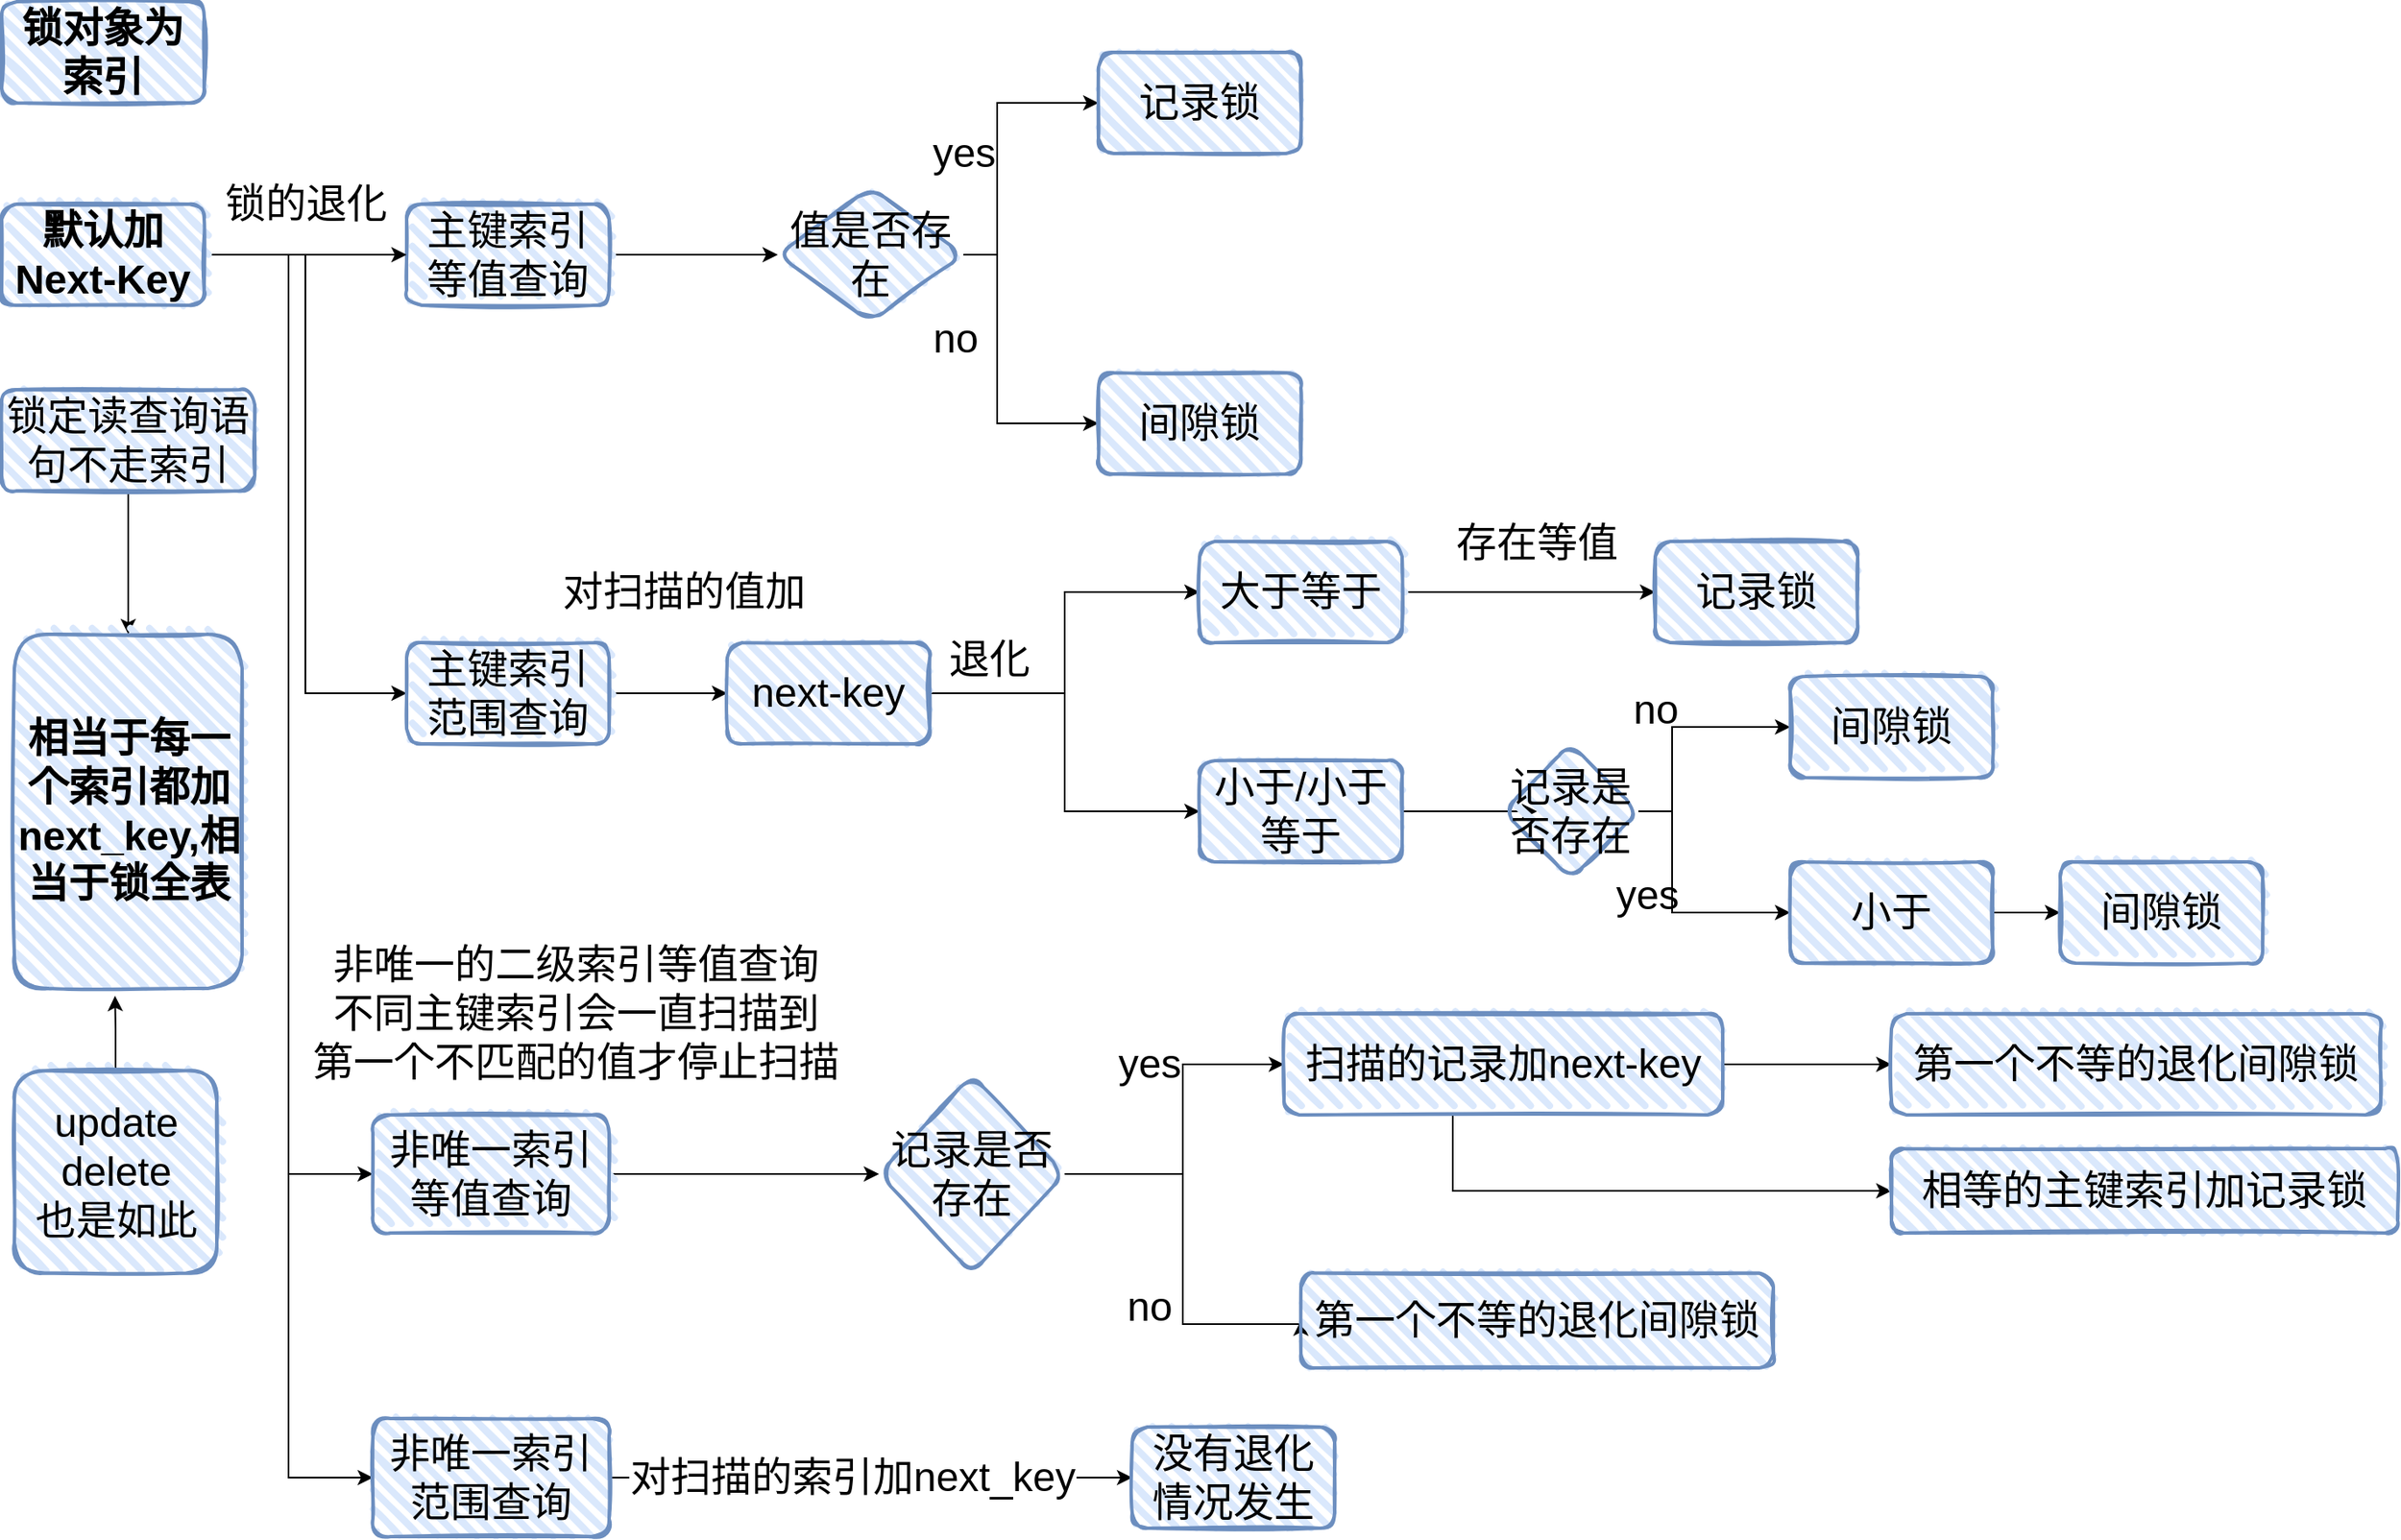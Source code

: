 <mxfile version="20.8.4" type="github">
  <diagram id="UqwzHH5OhLbGryTZ87G5" name="第 1 页">
    <mxGraphModel dx="1425" dy="787" grid="1" gridSize="10" guides="1" tooltips="1" connect="1" arrows="1" fold="1" page="1" pageScale="1" pageWidth="827" pageHeight="1169" math="0" shadow="0">
      <root>
        <mxCell id="0" />
        <mxCell id="1" parent="0" />
        <mxCell id="57MqOVcBMNkXq749Byp7-1" value="锁对象为索引" style="rounded=1;whiteSpace=wrap;html=1;strokeWidth=2;fillWeight=4;hachureGap=8;hachureAngle=45;fillColor=#dae8fc;sketch=1;glass=0;strokeColor=#6c8ebf;fontSize=24;fontStyle=1;fontFamily=Helvetica;fontColor=default;" vertex="1" parent="1">
          <mxGeometry x="10" y="30" width="120" height="60" as="geometry" />
        </mxCell>
        <mxCell id="57MqOVcBMNkXq749Byp7-16" value="" style="edgeStyle=orthogonalEdgeStyle;rounded=0;orthogonalLoop=1;jettySize=auto;html=1;fontFamily=Helvetica;fontSize=24;fontColor=default;" edge="1" parent="1" source="57MqOVcBMNkXq749Byp7-10" target="57MqOVcBMNkXq749Byp7-15">
          <mxGeometry relative="1" as="geometry" />
        </mxCell>
        <mxCell id="57MqOVcBMNkXq749Byp7-10" value="主键索引等值查询" style="whiteSpace=wrap;html=1;rounded=1;glass=0;sketch=1;fillWeight=4;hachureGap=8;hachureAngle=45;strokeColor=#6c8ebf;strokeWidth=2;fontFamily=Helvetica;fontSize=24;fontColor=default;fillColor=#dae8fc;" vertex="1" parent="1">
          <mxGeometry x="250" y="150" width="120" height="60" as="geometry" />
        </mxCell>
        <mxCell id="57MqOVcBMNkXq749Byp7-14" style="edgeStyle=orthogonalEdgeStyle;rounded=0;orthogonalLoop=1;jettySize=auto;html=1;entryX=0;entryY=0.5;entryDx=0;entryDy=0;fontFamily=Helvetica;fontSize=24;fontColor=default;" edge="1" parent="1" source="57MqOVcBMNkXq749Byp7-11" target="57MqOVcBMNkXq749Byp7-10">
          <mxGeometry relative="1" as="geometry" />
        </mxCell>
        <mxCell id="57MqOVcBMNkXq749Byp7-29" style="edgeStyle=orthogonalEdgeStyle;rounded=0;orthogonalLoop=1;jettySize=auto;html=1;entryX=0;entryY=0.5;entryDx=0;entryDy=0;fontFamily=Helvetica;fontSize=24;fontColor=default;" edge="1" parent="1" source="57MqOVcBMNkXq749Byp7-11" target="57MqOVcBMNkXq749Byp7-28">
          <mxGeometry relative="1" as="geometry" />
        </mxCell>
        <mxCell id="57MqOVcBMNkXq749Byp7-78" style="edgeStyle=orthogonalEdgeStyle;rounded=0;orthogonalLoop=1;jettySize=auto;html=1;entryX=0;entryY=0.5;entryDx=0;entryDy=0;fontFamily=Helvetica;fontSize=24;fontColor=default;" edge="1" parent="1" source="57MqOVcBMNkXq749Byp7-11" target="57MqOVcBMNkXq749Byp7-75">
          <mxGeometry relative="1" as="geometry" />
        </mxCell>
        <mxCell id="57MqOVcBMNkXq749Byp7-97" style="edgeStyle=orthogonalEdgeStyle;rounded=0;orthogonalLoop=1;jettySize=auto;html=1;entryX=0;entryY=0.5;entryDx=0;entryDy=0;fontFamily=Helvetica;fontSize=24;fontColor=default;" edge="1" parent="1" source="57MqOVcBMNkXq749Byp7-11" target="57MqOVcBMNkXq749Byp7-77">
          <mxGeometry relative="1" as="geometry" />
        </mxCell>
        <mxCell id="57MqOVcBMNkXq749Byp7-11" value="默认加Next-Key" style="rounded=1;whiteSpace=wrap;html=1;strokeWidth=2;fillWeight=4;hachureGap=8;hachureAngle=45;fillColor=#dae8fc;sketch=1;glass=0;strokeColor=#6c8ebf;fontSize=24;fontStyle=1;fontFamily=Helvetica;fontColor=default;" vertex="1" parent="1">
          <mxGeometry x="10" y="150" width="120" height="60" as="geometry" />
        </mxCell>
        <mxCell id="57MqOVcBMNkXq749Byp7-13" value="锁的退化" style="text;html=1;align=center;verticalAlign=middle;resizable=0;points=[];autosize=1;strokeColor=none;fillColor=none;fontSize=24;fontFamily=Helvetica;fontColor=default;" vertex="1" parent="1">
          <mxGeometry x="130" y="130" width="120" height="40" as="geometry" />
        </mxCell>
        <mxCell id="57MqOVcBMNkXq749Byp7-18" value="" style="edgeStyle=orthogonalEdgeStyle;rounded=0;orthogonalLoop=1;jettySize=auto;html=1;fontFamily=Helvetica;fontSize=24;fontColor=default;" edge="1" parent="1" source="57MqOVcBMNkXq749Byp7-15" target="57MqOVcBMNkXq749Byp7-17">
          <mxGeometry relative="1" as="geometry">
            <Array as="points">
              <mxPoint x="600" y="180" />
              <mxPoint x="600" y="90" />
            </Array>
          </mxGeometry>
        </mxCell>
        <mxCell id="57MqOVcBMNkXq749Byp7-26" style="edgeStyle=orthogonalEdgeStyle;rounded=0;orthogonalLoop=1;jettySize=auto;html=1;entryX=0;entryY=0.5;entryDx=0;entryDy=0;fontFamily=Helvetica;fontSize=24;fontColor=default;" edge="1" parent="1" source="57MqOVcBMNkXq749Byp7-15" target="57MqOVcBMNkXq749Byp7-25">
          <mxGeometry relative="1" as="geometry">
            <Array as="points">
              <mxPoint x="600" y="180" />
              <mxPoint x="600" y="280" />
            </Array>
          </mxGeometry>
        </mxCell>
        <mxCell id="57MqOVcBMNkXq749Byp7-15" value="值是否存在" style="rhombus;whiteSpace=wrap;html=1;fontSize=24;fillColor=#dae8fc;strokeColor=#6c8ebf;rounded=1;glass=0;sketch=1;fillWeight=4;hachureGap=8;hachureAngle=45;strokeWidth=2;" vertex="1" parent="1">
          <mxGeometry x="470" y="140" width="110" height="80" as="geometry" />
        </mxCell>
        <mxCell id="57MqOVcBMNkXq749Byp7-17" value="记录锁" style="whiteSpace=wrap;html=1;fontSize=24;fillColor=#dae8fc;strokeColor=#6c8ebf;rounded=1;glass=0;sketch=1;fillWeight=4;hachureGap=8;hachureAngle=45;strokeWidth=2;" vertex="1" parent="1">
          <mxGeometry x="660" y="60" width="120" height="60" as="geometry" />
        </mxCell>
        <mxCell id="57MqOVcBMNkXq749Byp7-20" value="yes" style="text;html=1;align=center;verticalAlign=middle;resizable=0;points=[];autosize=1;strokeColor=none;fillColor=none;fontSize=24;fontFamily=Helvetica;fontColor=default;" vertex="1" parent="1">
          <mxGeometry x="550" y="100" width="60" height="40" as="geometry" />
        </mxCell>
        <mxCell id="57MqOVcBMNkXq749Byp7-25" value="间隙锁" style="whiteSpace=wrap;html=1;rounded=1;glass=0;sketch=1;fillWeight=4;hachureGap=8;hachureAngle=45;strokeColor=#6c8ebf;strokeWidth=2;fontFamily=Helvetica;fontSize=24;fontColor=default;fillColor=#dae8fc;" vertex="1" parent="1">
          <mxGeometry x="660" y="250" width="120" height="60" as="geometry" />
        </mxCell>
        <mxCell id="57MqOVcBMNkXq749Byp7-27" value="no" style="text;html=1;align=center;verticalAlign=middle;resizable=0;points=[];autosize=1;strokeColor=none;fillColor=none;fontSize=24;fontFamily=Helvetica;fontColor=default;" vertex="1" parent="1">
          <mxGeometry x="550" y="210" width="50" height="40" as="geometry" />
        </mxCell>
        <mxCell id="57MqOVcBMNkXq749Byp7-43" style="edgeStyle=orthogonalEdgeStyle;rounded=0;orthogonalLoop=1;jettySize=auto;html=1;entryX=0;entryY=0.5;entryDx=0;entryDy=0;fontFamily=Helvetica;fontSize=24;fontColor=default;" edge="1" parent="1" source="57MqOVcBMNkXq749Byp7-28" target="57MqOVcBMNkXq749Byp7-41">
          <mxGeometry relative="1" as="geometry" />
        </mxCell>
        <mxCell id="57MqOVcBMNkXq749Byp7-28" value="主键索引范围查询" style="whiteSpace=wrap;html=1;rounded=1;glass=0;sketch=1;fillWeight=4;hachureGap=8;hachureAngle=45;strokeColor=#6c8ebf;strokeWidth=2;fontFamily=Helvetica;fontSize=24;fontColor=default;fillColor=#dae8fc;" vertex="1" parent="1">
          <mxGeometry x="250" y="410" width="120" height="60" as="geometry" />
        </mxCell>
        <mxCell id="57MqOVcBMNkXq749Byp7-52" style="edgeStyle=orthogonalEdgeStyle;rounded=0;orthogonalLoop=1;jettySize=auto;html=1;exitX=1;exitY=0.5;exitDx=0;exitDy=0;fontFamily=Helvetica;fontSize=24;fontColor=default;" edge="1" parent="1" source="57MqOVcBMNkXq749Byp7-41" target="57MqOVcBMNkXq749Byp7-47">
          <mxGeometry relative="1" as="geometry" />
        </mxCell>
        <mxCell id="57MqOVcBMNkXq749Byp7-54" style="edgeStyle=orthogonalEdgeStyle;rounded=0;orthogonalLoop=1;jettySize=auto;html=1;entryX=0;entryY=0.5;entryDx=0;entryDy=0;fontFamily=Helvetica;fontSize=24;fontColor=default;" edge="1" parent="1" source="57MqOVcBMNkXq749Byp7-41" target="57MqOVcBMNkXq749Byp7-53">
          <mxGeometry relative="1" as="geometry" />
        </mxCell>
        <mxCell id="57MqOVcBMNkXq749Byp7-41" value="next-key" style="whiteSpace=wrap;html=1;rounded=1;glass=0;sketch=1;fillWeight=4;hachureGap=8;hachureAngle=45;strokeColor=#6c8ebf;strokeWidth=2;fontFamily=Helvetica;fontSize=24;fontColor=default;fillColor=#dae8fc;" vertex="1" parent="1">
          <mxGeometry x="440" y="410" width="120" height="60" as="geometry" />
        </mxCell>
        <mxCell id="57MqOVcBMNkXq749Byp7-44" value="对扫描的值加" style="text;html=1;align=center;verticalAlign=middle;resizable=0;points=[];autosize=1;strokeColor=none;fillColor=none;fontSize=24;fontFamily=Helvetica;fontColor=default;" vertex="1" parent="1">
          <mxGeometry x="329" y="360" width="170" height="40" as="geometry" />
        </mxCell>
        <mxCell id="57MqOVcBMNkXq749Byp7-62" style="edgeStyle=orthogonalEdgeStyle;rounded=0;orthogonalLoop=1;jettySize=auto;html=1;exitX=1;exitY=0.5;exitDx=0;exitDy=0;fontFamily=Helvetica;fontSize=24;fontColor=default;" edge="1" parent="1" source="57MqOVcBMNkXq749Byp7-47" target="57MqOVcBMNkXq749Byp7-59">
          <mxGeometry relative="1" as="geometry" />
        </mxCell>
        <mxCell id="57MqOVcBMNkXq749Byp7-47" value="大于等于" style="whiteSpace=wrap;html=1;rounded=1;glass=0;sketch=1;fillWeight=4;hachureGap=8;hachureAngle=45;strokeColor=#6c8ebf;strokeWidth=2;fontFamily=Helvetica;fontSize=24;fontColor=default;fillColor=#dae8fc;" vertex="1" parent="1">
          <mxGeometry x="720" y="350" width="120" height="60" as="geometry" />
        </mxCell>
        <mxCell id="57MqOVcBMNkXq749Byp7-51" value="退化" style="text;html=1;align=center;verticalAlign=middle;resizable=0;points=[];autosize=1;strokeColor=none;fillColor=none;fontSize=24;fontFamily=Helvetica;fontColor=default;rounded=1;glass=0;sketch=1;fillWeight=4;hachureGap=8;hachureAngle=45;strokeWidth=2;" vertex="1" parent="1">
          <mxGeometry x="560" y="400" width="70" height="40" as="geometry" />
        </mxCell>
        <mxCell id="57MqOVcBMNkXq749Byp7-63" style="edgeStyle=orthogonalEdgeStyle;rounded=0;orthogonalLoop=1;jettySize=auto;html=1;fontFamily=Helvetica;fontSize=24;fontColor=default;" edge="1" parent="1" source="57MqOVcBMNkXq749Byp7-53">
          <mxGeometry relative="1" as="geometry">
            <mxPoint x="920" y="510" as="targetPoint" />
          </mxGeometry>
        </mxCell>
        <mxCell id="57MqOVcBMNkXq749Byp7-53" value="小于/小于等于" style="whiteSpace=wrap;html=1;rounded=1;glass=0;sketch=1;fillWeight=4;hachureGap=8;hachureAngle=45;strokeColor=#6c8ebf;strokeWidth=2;fontFamily=Helvetica;fontSize=24;fontColor=default;fillColor=#dae8fc;" vertex="1" parent="1">
          <mxGeometry x="720" y="480" width="120" height="60" as="geometry" />
        </mxCell>
        <mxCell id="57MqOVcBMNkXq749Byp7-59" value="记录锁" style="whiteSpace=wrap;html=1;rounded=1;glass=0;sketch=1;fillWeight=4;hachureGap=8;hachureAngle=45;strokeColor=#6c8ebf;strokeWidth=2;fontFamily=Helvetica;fontSize=24;fontColor=default;fillColor=#dae8fc;" vertex="1" parent="1">
          <mxGeometry x="990" y="350" width="120" height="60" as="geometry" />
        </mxCell>
        <mxCell id="57MqOVcBMNkXq749Byp7-60" value="存在等值" style="text;whiteSpace=wrap;html=1;fontSize=24;fontFamily=Helvetica;fontColor=default;" vertex="1" parent="1">
          <mxGeometry x="870" y="330" width="130" height="50" as="geometry" />
        </mxCell>
        <mxCell id="57MqOVcBMNkXq749Byp7-68" style="edgeStyle=orthogonalEdgeStyle;rounded=0;orthogonalLoop=1;jettySize=auto;html=1;exitX=1;exitY=0.5;exitDx=0;exitDy=0;entryX=0;entryY=0.5;entryDx=0;entryDy=0;fontFamily=Helvetica;fontSize=24;fontColor=default;" edge="1" parent="1" source="57MqOVcBMNkXq749Byp7-64" target="57MqOVcBMNkXq749Byp7-66">
          <mxGeometry relative="1" as="geometry">
            <Array as="points">
              <mxPoint x="1000" y="510" />
              <mxPoint x="1000" y="460" />
            </Array>
          </mxGeometry>
        </mxCell>
        <mxCell id="57MqOVcBMNkXq749Byp7-71" style="edgeStyle=orthogonalEdgeStyle;rounded=0;orthogonalLoop=1;jettySize=auto;html=1;entryX=0;entryY=0.5;entryDx=0;entryDy=0;fontFamily=Helvetica;fontSize=24;fontColor=default;" edge="1" parent="1" source="57MqOVcBMNkXq749Byp7-64" target="57MqOVcBMNkXq749Byp7-70">
          <mxGeometry relative="1" as="geometry">
            <Array as="points">
              <mxPoint x="1000" y="510" />
              <mxPoint x="1000" y="570" />
            </Array>
          </mxGeometry>
        </mxCell>
        <mxCell id="57MqOVcBMNkXq749Byp7-64" value="记录是否存在" style="rhombus;whiteSpace=wrap;html=1;rounded=1;glass=0;sketch=1;fillWeight=4;hachureGap=8;hachureAngle=45;strokeColor=#6c8ebf;strokeWidth=2;fontFamily=Helvetica;fontSize=24;fontColor=default;fillColor=#dae8fc;" vertex="1" parent="1">
          <mxGeometry x="900" y="470" width="80" height="80" as="geometry" />
        </mxCell>
        <mxCell id="57MqOVcBMNkXq749Byp7-66" value="间隙锁" style="whiteSpace=wrap;html=1;rounded=1;glass=0;sketch=1;fillWeight=4;hachureGap=8;hachureAngle=45;strokeColor=#6c8ebf;strokeWidth=2;fontFamily=Helvetica;fontSize=24;fontColor=default;fillColor=#dae8fc;" vertex="1" parent="1">
          <mxGeometry x="1070" y="430" width="120" height="60" as="geometry" />
        </mxCell>
        <mxCell id="57MqOVcBMNkXq749Byp7-69" value="no" style="text;html=1;align=center;verticalAlign=middle;resizable=0;points=[];autosize=1;strokeColor=none;fillColor=none;fontSize=24;fontFamily=Helvetica;fontColor=default;" vertex="1" parent="1">
          <mxGeometry x="965" y="430" width="50" height="40" as="geometry" />
        </mxCell>
        <mxCell id="57MqOVcBMNkXq749Byp7-73" style="edgeStyle=orthogonalEdgeStyle;rounded=0;orthogonalLoop=1;jettySize=auto;html=1;fontFamily=Helvetica;fontSize=24;fontColor=default;" edge="1" parent="1" source="57MqOVcBMNkXq749Byp7-70">
          <mxGeometry relative="1" as="geometry">
            <mxPoint x="1230" y="570" as="targetPoint" />
          </mxGeometry>
        </mxCell>
        <mxCell id="57MqOVcBMNkXq749Byp7-70" value="小于" style="whiteSpace=wrap;html=1;rounded=1;glass=0;sketch=1;fillWeight=4;hachureGap=8;hachureAngle=45;strokeColor=#6c8ebf;strokeWidth=2;fontFamily=Helvetica;fontSize=24;fontColor=default;fillColor=#dae8fc;" vertex="1" parent="1">
          <mxGeometry x="1070" y="540" width="120" height="60" as="geometry" />
        </mxCell>
        <mxCell id="57MqOVcBMNkXq749Byp7-72" value="yes" style="text;html=1;align=center;verticalAlign=middle;resizable=0;points=[];autosize=1;strokeColor=none;fillColor=none;fontSize=24;fontFamily=Helvetica;fontColor=default;" vertex="1" parent="1">
          <mxGeometry x="955" y="540" width="60" height="40" as="geometry" />
        </mxCell>
        <mxCell id="57MqOVcBMNkXq749Byp7-74" value="间隙锁" style="whiteSpace=wrap;html=1;rounded=1;glass=0;sketch=1;fillWeight=4;hachureGap=8;hachureAngle=45;strokeColor=#6c8ebf;strokeWidth=2;fontFamily=Helvetica;fontSize=24;fontColor=default;fillColor=#dae8fc;" vertex="1" parent="1">
          <mxGeometry x="1230" y="540" width="120" height="60" as="geometry" />
        </mxCell>
        <mxCell id="57MqOVcBMNkXq749Byp7-79" style="edgeStyle=orthogonalEdgeStyle;rounded=0;orthogonalLoop=1;jettySize=auto;html=1;fontFamily=Helvetica;fontSize=24;fontColor=default;entryX=0;entryY=0.5;entryDx=0;entryDy=0;" edge="1" parent="1" source="57MqOVcBMNkXq749Byp7-75" target="57MqOVcBMNkXq749Byp7-80">
          <mxGeometry relative="1" as="geometry">
            <mxPoint x="460" y="725" as="targetPoint" />
          </mxGeometry>
        </mxCell>
        <mxCell id="57MqOVcBMNkXq749Byp7-75" value="非唯一索引等值查询" style="whiteSpace=wrap;html=1;rounded=1;glass=0;sketch=1;fillWeight=4;hachureGap=8;hachureAngle=45;strokeColor=#6c8ebf;strokeWidth=2;fontFamily=Helvetica;fontSize=24;fontColor=default;fillColor=#dae8fc;" vertex="1" parent="1">
          <mxGeometry x="230" y="690" width="140" height="70" as="geometry" />
        </mxCell>
        <mxCell id="57MqOVcBMNkXq749Byp7-99" value="" style="edgeStyle=orthogonalEdgeStyle;rounded=0;orthogonalLoop=1;jettySize=auto;html=1;fontFamily=Helvetica;fontSize=24;fontColor=default;" edge="1" parent="1" source="57MqOVcBMNkXq749Byp7-77" target="57MqOVcBMNkXq749Byp7-98">
          <mxGeometry relative="1" as="geometry" />
        </mxCell>
        <mxCell id="57MqOVcBMNkXq749Byp7-100" value="对扫描的索引加next_key" style="edgeLabel;html=1;align=center;verticalAlign=middle;resizable=0;points=[];fontSize=24;fontFamily=Helvetica;fontColor=default;" vertex="1" connectable="0" parent="57MqOVcBMNkXq749Byp7-99">
          <mxGeometry x="-0.268" relative="1" as="geometry">
            <mxPoint x="30" as="offset" />
          </mxGeometry>
        </mxCell>
        <mxCell id="57MqOVcBMNkXq749Byp7-77" value="非唯一索引范围查询" style="whiteSpace=wrap;html=1;rounded=1;glass=0;sketch=1;fillWeight=4;hachureGap=8;hachureAngle=45;strokeColor=#6c8ebf;strokeWidth=2;fontFamily=Helvetica;fontSize=24;fontColor=default;fillColor=#dae8fc;" vertex="1" parent="1">
          <mxGeometry x="230" y="870" width="140" height="70" as="geometry" />
        </mxCell>
        <mxCell id="57MqOVcBMNkXq749Byp7-84" style="edgeStyle=orthogonalEdgeStyle;rounded=0;orthogonalLoop=1;jettySize=auto;html=1;fontFamily=Helvetica;fontSize=24;fontColor=default;" edge="1" parent="1" source="57MqOVcBMNkXq749Byp7-80" target="57MqOVcBMNkXq749Byp7-83">
          <mxGeometry relative="1" as="geometry">
            <Array as="points">
              <mxPoint x="710" y="725" />
              <mxPoint x="710" y="660" />
            </Array>
          </mxGeometry>
        </mxCell>
        <mxCell id="57MqOVcBMNkXq749Byp7-87" style="edgeStyle=orthogonalEdgeStyle;rounded=0;orthogonalLoop=1;jettySize=auto;html=1;exitX=1;exitY=0.5;exitDx=0;exitDy=0;entryX=0;entryY=0.5;entryDx=0;entryDy=0;fontFamily=Helvetica;fontSize=24;fontColor=default;" edge="1" parent="1" source="57MqOVcBMNkXq749Byp7-80" target="57MqOVcBMNkXq749Byp7-86">
          <mxGeometry relative="1" as="geometry">
            <Array as="points">
              <mxPoint x="710" y="725" />
              <mxPoint x="710" y="814" />
            </Array>
          </mxGeometry>
        </mxCell>
        <mxCell id="57MqOVcBMNkXq749Byp7-80" value="记录是否存在" style="rhombus;whiteSpace=wrap;html=1;rounded=1;glass=0;sketch=1;fillWeight=4;hachureGap=8;hachureAngle=45;strokeColor=#6c8ebf;strokeWidth=2;fontFamily=Helvetica;fontSize=24;fontColor=default;fillColor=#dae8fc;" vertex="1" parent="1">
          <mxGeometry x="530" y="666.25" width="110" height="117.5" as="geometry" />
        </mxCell>
        <mxCell id="57MqOVcBMNkXq749Byp7-93" value="" style="edgeStyle=orthogonalEdgeStyle;rounded=0;orthogonalLoop=1;jettySize=auto;html=1;fontFamily=Helvetica;fontSize=24;fontColor=default;" edge="1" parent="1" source="57MqOVcBMNkXq749Byp7-83" target="57MqOVcBMNkXq749Byp7-92">
          <mxGeometry relative="1" as="geometry" />
        </mxCell>
        <mxCell id="57MqOVcBMNkXq749Byp7-96" style="edgeStyle=orthogonalEdgeStyle;rounded=0;orthogonalLoop=1;jettySize=auto;html=1;entryX=0;entryY=0.5;entryDx=0;entryDy=0;fontFamily=Helvetica;fontSize=24;fontColor=default;" edge="1" parent="1" source="57MqOVcBMNkXq749Byp7-83" target="57MqOVcBMNkXq749Byp7-94">
          <mxGeometry relative="1" as="geometry">
            <Array as="points">
              <mxPoint x="870" y="735" />
            </Array>
          </mxGeometry>
        </mxCell>
        <mxCell id="57MqOVcBMNkXq749Byp7-83" value="扫描的记录加next-key" style="whiteSpace=wrap;html=1;rounded=1;glass=0;sketch=1;fillWeight=4;hachureGap=8;hachureAngle=45;strokeColor=#6c8ebf;strokeWidth=2;fontFamily=Helvetica;fontSize=24;fontColor=default;fillColor=#dae8fc;" vertex="1" parent="1">
          <mxGeometry x="770" y="630" width="260" height="60" as="geometry" />
        </mxCell>
        <mxCell id="57MqOVcBMNkXq749Byp7-85" value="yes" style="text;html=1;align=center;verticalAlign=middle;resizable=0;points=[];autosize=1;strokeColor=none;fillColor=none;fontSize=24;fontFamily=Helvetica;fontColor=default;" vertex="1" parent="1">
          <mxGeometry x="660" y="640" width="60" height="40" as="geometry" />
        </mxCell>
        <mxCell id="57MqOVcBMNkXq749Byp7-86" value="第一个不等的退化间隙锁" style="whiteSpace=wrap;html=1;rounded=1;glass=0;sketch=1;fillWeight=4;hachureGap=8;hachureAngle=45;strokeColor=#6c8ebf;strokeWidth=2;fontFamily=Helvetica;fontSize=24;fontColor=default;fillColor=#dae8fc;" vertex="1" parent="1">
          <mxGeometry x="780" y="783.75" width="280" height="56.25" as="geometry" />
        </mxCell>
        <mxCell id="57MqOVcBMNkXq749Byp7-88" value="no" style="text;html=1;align=center;verticalAlign=middle;resizable=0;points=[];autosize=1;strokeColor=none;fillColor=none;fontSize=24;fontFamily=Helvetica;fontColor=default;" vertex="1" parent="1">
          <mxGeometry x="665" y="783.75" width="50" height="40" as="geometry" />
        </mxCell>
        <mxCell id="57MqOVcBMNkXq749Byp7-90" value="&lt;div&gt;非唯一的二级索引等值查询&lt;/div&gt;&lt;div&gt;不同主键索引会一直扫描到&lt;/div&gt;&lt;div&gt;第一个不匹配的值才停止扫描&lt;/div&gt;" style="text;html=1;align=center;verticalAlign=middle;resizable=0;points=[];autosize=1;strokeColor=none;fillColor=none;fontSize=24;fontFamily=Helvetica;fontColor=default;" vertex="1" parent="1">
          <mxGeometry x="180" y="580" width="340" height="100" as="geometry" />
        </mxCell>
        <mxCell id="57MqOVcBMNkXq749Byp7-92" value="第一个不等的退化间隙锁" style="whiteSpace=wrap;html=1;fontSize=24;fillColor=#dae8fc;strokeColor=#6c8ebf;rounded=1;glass=0;sketch=1;fillWeight=4;hachureGap=8;hachureAngle=45;strokeWidth=2;" vertex="1" parent="1">
          <mxGeometry x="1130" y="630" width="290" height="60" as="geometry" />
        </mxCell>
        <mxCell id="57MqOVcBMNkXq749Byp7-94" value="&lt;div&gt;相等的主键索引加记录锁&lt;/div&gt;" style="whiteSpace=wrap;html=1;rounded=1;glass=0;sketch=1;fillWeight=4;hachureGap=8;hachureAngle=45;strokeColor=#6c8ebf;strokeWidth=2;fontFamily=Helvetica;fontSize=24;fontColor=default;fillColor=#dae8fc;" vertex="1" parent="1">
          <mxGeometry x="1130" y="710" width="300" height="50" as="geometry" />
        </mxCell>
        <mxCell id="57MqOVcBMNkXq749Byp7-98" value="没有退化情况发生" style="whiteSpace=wrap;html=1;fontSize=24;fillColor=#dae8fc;strokeColor=#6c8ebf;rounded=1;glass=0;sketch=1;fillWeight=4;hachureGap=8;hachureAngle=45;strokeWidth=2;" vertex="1" parent="1">
          <mxGeometry x="680" y="875" width="120" height="60" as="geometry" />
        </mxCell>
        <mxCell id="57MqOVcBMNkXq749Byp7-104" style="edgeStyle=orthogonalEdgeStyle;rounded=0;orthogonalLoop=1;jettySize=auto;html=1;fontFamily=Helvetica;fontSize=24;fontColor=default;entryX=0.5;entryY=0;entryDx=0;entryDy=0;" edge="1" parent="1" source="57MqOVcBMNkXq749Byp7-101" target="57MqOVcBMNkXq749Byp7-105">
          <mxGeometry relative="1" as="geometry">
            <mxPoint x="85" y="390" as="targetPoint" />
            <Array as="points" />
          </mxGeometry>
        </mxCell>
        <mxCell id="57MqOVcBMNkXq749Byp7-101" value="锁定读查询语句不走索引" style="whiteSpace=wrap;html=1;rounded=1;glass=0;sketch=1;fillWeight=4;hachureGap=8;hachureAngle=45;strokeColor=#6c8ebf;strokeWidth=2;fontFamily=Helvetica;fontSize=24;fontColor=default;fillColor=#dae8fc;" vertex="1" parent="1">
          <mxGeometry x="10" y="260" width="150" height="60" as="geometry" />
        </mxCell>
        <mxCell id="57MqOVcBMNkXq749Byp7-105" value="相当于每一个索引都加next_key,相当于锁全表" style="rounded=1;whiteSpace=wrap;html=1;strokeWidth=2;fillWeight=4;hachureGap=8;hachureAngle=45;fillColor=#dae8fc;sketch=1;glass=0;strokeColor=#6c8ebf;fontSize=24;fontStyle=1;fontFamily=Helvetica;fontColor=default;" vertex="1" parent="1">
          <mxGeometry x="17.5" y="405" width="135" height="210" as="geometry" />
        </mxCell>
        <mxCell id="57MqOVcBMNkXq749Byp7-108" style="edgeStyle=orthogonalEdgeStyle;rounded=0;orthogonalLoop=1;jettySize=auto;html=1;entryX=0.442;entryY=1.021;entryDx=0;entryDy=0;entryPerimeter=0;fontFamily=Helvetica;fontSize=24;fontColor=default;" edge="1" parent="1" source="57MqOVcBMNkXq749Byp7-106" target="57MqOVcBMNkXq749Byp7-105">
          <mxGeometry relative="1" as="geometry" />
        </mxCell>
        <mxCell id="57MqOVcBMNkXq749Byp7-106" value="&lt;div&gt;update delete&lt;/div&gt;&lt;div&gt;也是如此&lt;br&gt;&lt;/div&gt;" style="whiteSpace=wrap;html=1;rounded=1;glass=0;sketch=1;fillWeight=4;hachureGap=8;hachureAngle=45;strokeColor=#6c8ebf;strokeWidth=2;fontFamily=Helvetica;fontSize=24;fontColor=default;fillColor=#dae8fc;" vertex="1" parent="1">
          <mxGeometry x="17.5" y="663.75" width="120" height="120" as="geometry" />
        </mxCell>
      </root>
    </mxGraphModel>
  </diagram>
</mxfile>
